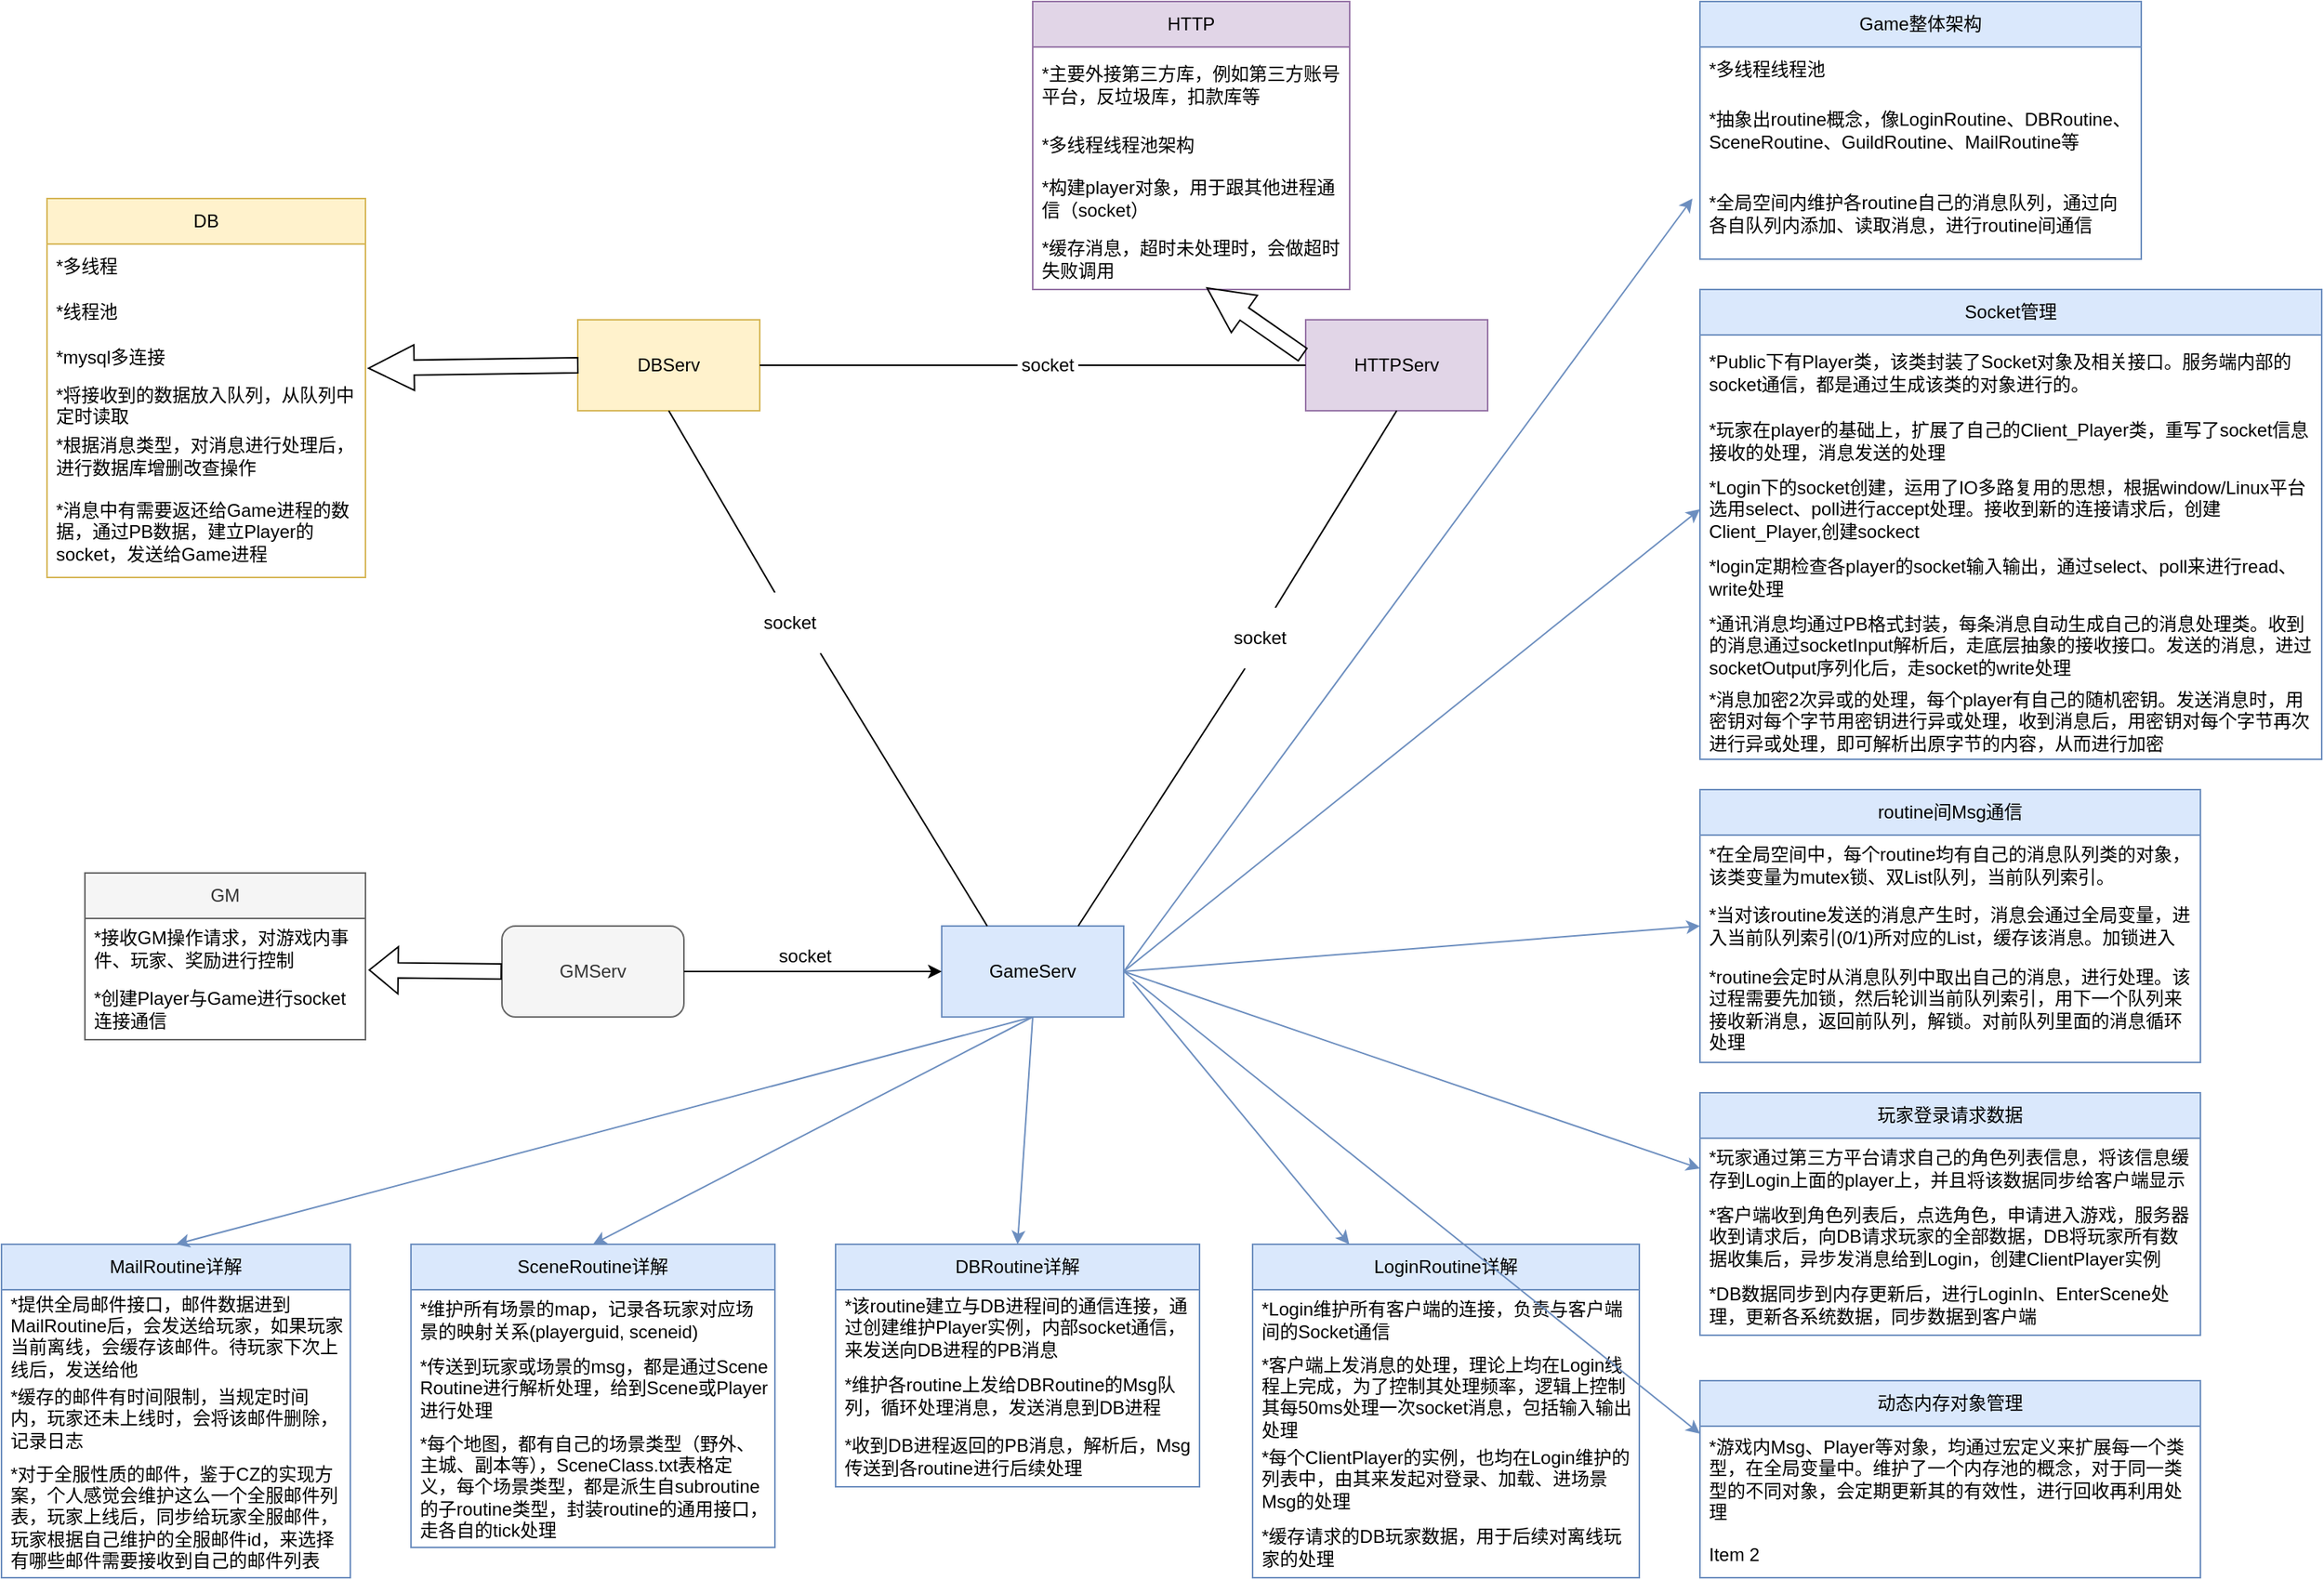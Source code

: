 <mxfile version="20.8.14" type="github">
  <diagram name="第 1 页" id="2zzjvKbSOy1SyM4pG3Pb">
    <mxGraphModel dx="1434" dy="708" grid="1" gridSize="10" guides="1" tooltips="1" connect="1" arrows="1" fold="1" page="1" pageScale="1" pageWidth="827" pageHeight="1169" background="#ffffff" math="0" shadow="0">
      <root>
        <mxCell id="0" />
        <mxCell id="1" parent="0" />
        <mxCell id="Lvl2Drqpu6WyYU6d_-Ae-1" value="GameServ" style="rounded=0;whiteSpace=wrap;html=1;fillColor=#dae8fc;strokeColor=#6c8ebf;" parent="1" vertex="1">
          <mxGeometry x="670" y="630" width="120" height="60" as="geometry" />
        </mxCell>
        <mxCell id="Lvl2Drqpu6WyYU6d_-Ae-2" value="DBServ" style="rounded=0;whiteSpace=wrap;html=1;fillColor=#fff2cc;strokeColor=#d6b656;" parent="1" vertex="1">
          <mxGeometry x="430" y="230" width="120" height="60" as="geometry" />
        </mxCell>
        <mxCell id="Lvl2Drqpu6WyYU6d_-Ae-3" value="HTTPServ" style="rounded=0;whiteSpace=wrap;html=1;fillColor=#e1d5e7;strokeColor=#9673a6;" parent="1" vertex="1">
          <mxGeometry x="910" y="230" width="120" height="60" as="geometry" />
        </mxCell>
        <mxCell id="Lvl2Drqpu6WyYU6d_-Ae-4" value="GMServ" style="rounded=1;whiteSpace=wrap;html=1;fillColor=#f5f5f5;fontColor=#333333;strokeColor=#666666;" parent="1" vertex="1">
          <mxGeometry x="380" y="630" width="120" height="60" as="geometry" />
        </mxCell>
        <mxCell id="Lvl2Drqpu6WyYU6d_-Ae-5" value="" style="endArrow=none;html=1;rounded=0;entryX=0.5;entryY=1;entryDx=0;entryDy=0;exitX=0.25;exitY=0;exitDx=0;exitDy=0;startArrow=none;" parent="1" source="Lvl2Drqpu6WyYU6d_-Ae-9" target="Lvl2Drqpu6WyYU6d_-Ae-2" edge="1">
          <mxGeometry width="50" height="50" relative="1" as="geometry">
            <mxPoint x="390" y="420" as="sourcePoint" />
            <mxPoint x="440" y="370" as="targetPoint" />
          </mxGeometry>
        </mxCell>
        <mxCell id="Lvl2Drqpu6WyYU6d_-Ae-6" value="" style="endArrow=none;html=1;rounded=0;entryX=0;entryY=0.5;entryDx=0;entryDy=0;exitX=1;exitY=0.5;exitDx=0;exitDy=0;startArrow=none;" parent="1" source="Lvl2Drqpu6WyYU6d_-Ae-13" target="Lvl2Drqpu6WyYU6d_-Ae-3" edge="1">
          <mxGeometry width="50" height="50" relative="1" as="geometry">
            <mxPoint x="390" y="420" as="sourcePoint" />
            <mxPoint x="440" y="370" as="targetPoint" />
          </mxGeometry>
        </mxCell>
        <mxCell id="Lvl2Drqpu6WyYU6d_-Ae-7" value="" style="endArrow=none;html=1;rounded=0;entryX=0.5;entryY=1;entryDx=0;entryDy=0;exitX=0.75;exitY=0;exitDx=0;exitDy=0;startArrow=none;" parent="1" source="Lvl2Drqpu6WyYU6d_-Ae-11" target="Lvl2Drqpu6WyYU6d_-Ae-3" edge="1">
          <mxGeometry width="50" height="50" relative="1" as="geometry">
            <mxPoint x="390" y="420" as="sourcePoint" />
            <mxPoint x="440" y="370" as="targetPoint" />
          </mxGeometry>
        </mxCell>
        <mxCell id="Lvl2Drqpu6WyYU6d_-Ae-10" value="" style="endArrow=none;html=1;rounded=0;entryX=1;entryY=1;entryDx=0;entryDy=0;exitX=0.25;exitY=0;exitDx=0;exitDy=0;" parent="1" source="Lvl2Drqpu6WyYU6d_-Ae-1" target="Lvl2Drqpu6WyYU6d_-Ae-9" edge="1">
          <mxGeometry width="50" height="50" relative="1" as="geometry">
            <mxPoint x="384" y="880" as="sourcePoint" />
            <mxPoint x="170" y="140" as="targetPoint" />
          </mxGeometry>
        </mxCell>
        <mxCell id="Lvl2Drqpu6WyYU6d_-Ae-9" value="socket" style="whiteSpace=wrap;html=1;aspect=fixed;strokeColor=none;" parent="1" vertex="1">
          <mxGeometry x="550" y="410" width="40" height="40" as="geometry" />
        </mxCell>
        <mxCell id="Lvl2Drqpu6WyYU6d_-Ae-12" value="socket" style="whiteSpace=wrap;html=1;aspect=fixed;strokeColor=none;" parent="1" vertex="1">
          <mxGeometry x="560" y="630" width="40" height="40" as="geometry" />
        </mxCell>
        <mxCell id="Lvl2Drqpu6WyYU6d_-Ae-14" value="" style="endArrow=none;html=1;rounded=0;exitX=0.75;exitY=0;exitDx=0;exitDy=0;entryX=0.25;entryY=1;entryDx=0;entryDy=0;" parent="1" source="Lvl2Drqpu6WyYU6d_-Ae-1" target="Lvl2Drqpu6WyYU6d_-Ae-11" edge="1">
          <mxGeometry width="50" height="50" relative="1" as="geometry">
            <mxPoint x="444" y="880" as="sourcePoint" />
            <mxPoint x="960" y="380" as="targetPoint" />
          </mxGeometry>
        </mxCell>
        <mxCell id="Lvl2Drqpu6WyYU6d_-Ae-11" value="socket" style="whiteSpace=wrap;html=1;aspect=fixed;strokeColor=none;" parent="1" vertex="1">
          <mxGeometry x="860" y="420" width="40" height="40" as="geometry" />
        </mxCell>
        <mxCell id="Lvl2Drqpu6WyYU6d_-Ae-16" value="" style="endArrow=none;html=1;rounded=0;entryX=0;entryY=0.5;entryDx=0;entryDy=0;exitX=1;exitY=0.5;exitDx=0;exitDy=0;" parent="1" source="Lvl2Drqpu6WyYU6d_-Ae-2" target="Lvl2Drqpu6WyYU6d_-Ae-13" edge="1">
          <mxGeometry width="50" height="50" relative="1" as="geometry">
            <mxPoint x="280" y="160" as="sourcePoint" />
            <mxPoint x="570" y="160" as="targetPoint" />
          </mxGeometry>
        </mxCell>
        <mxCell id="Lvl2Drqpu6WyYU6d_-Ae-13" value="socket" style="whiteSpace=wrap;html=1;aspect=fixed;strokeColor=none;" parent="1" vertex="1">
          <mxGeometry x="720" y="240" width="40" height="40" as="geometry" />
        </mxCell>
        <mxCell id="Lvl2Drqpu6WyYU6d_-Ae-17" value="" style="endArrow=classic;html=1;rounded=0;exitX=1;exitY=0.5;exitDx=0;exitDy=0;entryX=0;entryY=0.5;entryDx=0;entryDy=0;" parent="1" source="Lvl2Drqpu6WyYU6d_-Ae-4" target="Lvl2Drqpu6WyYU6d_-Ae-1" edge="1">
          <mxGeometry width="50" height="50" relative="1" as="geometry">
            <mxPoint x="390" y="720" as="sourcePoint" />
            <mxPoint x="440" y="670" as="targetPoint" />
          </mxGeometry>
        </mxCell>
        <mxCell id="Lvl2Drqpu6WyYU6d_-Ae-18" value="" style="shape=arrow;endArrow=classic;html=1;rounded=0;exitX=0;exitY=0.5;exitDx=0;exitDy=0;entryX=1.01;entryY=0.733;entryDx=0;entryDy=0;entryPerimeter=0;" parent="1" source="Lvl2Drqpu6WyYU6d_-Ae-2" target="Lvl2Drqpu6WyYU6d_-Ae-31" edge="1">
          <mxGeometry width="50" height="50" relative="1" as="geometry">
            <mxPoint x="390" y="320" as="sourcePoint" />
            <mxPoint x="240" y="150" as="targetPoint" />
          </mxGeometry>
        </mxCell>
        <mxCell id="Lvl2Drqpu6WyYU6d_-Ae-20" value="HTTP" style="swimlane;fontStyle=0;childLayout=stackLayout;horizontal=1;startSize=30;horizontalStack=0;resizeParent=1;resizeParentMax=0;resizeLast=0;collapsible=1;marginBottom=0;whiteSpace=wrap;html=1;fillColor=#e1d5e7;strokeColor=#9673a6;" parent="1" vertex="1">
          <mxGeometry x="730" y="20" width="209" height="190" as="geometry">
            <mxRectangle x="1280" y="40" width="60" height="30" as="alternateBounds" />
          </mxGeometry>
        </mxCell>
        <mxCell id="Lvl2Drqpu6WyYU6d_-Ae-21" value="*主要外接第三方库，例如第三方账号平台，反垃圾库，扣款库等" style="text;strokeColor=none;fillColor=none;align=left;verticalAlign=middle;spacingLeft=4;spacingRight=4;overflow=hidden;points=[[0,0.5],[1,0.5]];portConstraint=eastwest;rotatable=0;whiteSpace=wrap;html=1;" parent="Lvl2Drqpu6WyYU6d_-Ae-20" vertex="1">
          <mxGeometry y="30" width="209" height="50" as="geometry" />
        </mxCell>
        <mxCell id="Lvl2Drqpu6WyYU6d_-Ae-22" value="*多线程线程池架构" style="text;strokeColor=none;fillColor=none;align=left;verticalAlign=middle;spacingLeft=4;spacingRight=4;overflow=hidden;points=[[0,0.5],[1,0.5]];portConstraint=eastwest;rotatable=0;whiteSpace=wrap;html=1;" parent="Lvl2Drqpu6WyYU6d_-Ae-20" vertex="1">
          <mxGeometry y="80" width="209" height="30" as="geometry" />
        </mxCell>
        <mxCell id="Lvl2Drqpu6WyYU6d_-Ae-23" value="*构建player对象，用于跟其他进程通信（socket）" style="text;strokeColor=none;fillColor=none;align=left;verticalAlign=middle;spacingLeft=4;spacingRight=4;overflow=hidden;points=[[0,0.5],[1,0.5]];portConstraint=eastwest;rotatable=0;whiteSpace=wrap;html=1;" parent="Lvl2Drqpu6WyYU6d_-Ae-20" vertex="1">
          <mxGeometry y="110" width="209" height="40" as="geometry" />
        </mxCell>
        <mxCell id="Lvl2Drqpu6WyYU6d_-Ae-26" value="*缓存消息，超时未处理时，会做超时失败调用" style="text;strokeColor=none;fillColor=none;align=left;verticalAlign=middle;spacingLeft=4;spacingRight=4;overflow=hidden;points=[[0,0.5],[1,0.5]];portConstraint=eastwest;rotatable=0;whiteSpace=wrap;html=1;fontSize=12;fontFamily=Helvetica;fontColor=default;" parent="Lvl2Drqpu6WyYU6d_-Ae-20" vertex="1">
          <mxGeometry y="150" width="209" height="40" as="geometry" />
        </mxCell>
        <mxCell id="Lvl2Drqpu6WyYU6d_-Ae-28" value="DB" style="swimlane;fontStyle=0;childLayout=stackLayout;horizontal=1;startSize=30;horizontalStack=0;resizeParent=1;resizeParentMax=0;resizeLast=0;collapsible=1;marginBottom=0;whiteSpace=wrap;html=1;strokeColor=#d6b656;fontFamily=Helvetica;fontSize=12;fillColor=#fff2cc;" parent="1" vertex="1">
          <mxGeometry x="80" y="150" width="210" height="250" as="geometry">
            <mxRectangle x="30" y="40" width="60" height="30" as="alternateBounds" />
          </mxGeometry>
        </mxCell>
        <mxCell id="Lvl2Drqpu6WyYU6d_-Ae-29" value="*多线程" style="text;strokeColor=none;fillColor=none;align=left;verticalAlign=middle;spacingLeft=4;spacingRight=4;overflow=hidden;points=[[0,0.5],[1,0.5]];portConstraint=eastwest;rotatable=0;whiteSpace=wrap;html=1;fontSize=12;fontFamily=Helvetica;fontColor=default;" parent="Lvl2Drqpu6WyYU6d_-Ae-28" vertex="1">
          <mxGeometry y="30" width="210" height="30" as="geometry" />
        </mxCell>
        <mxCell id="Lvl2Drqpu6WyYU6d_-Ae-30" value="*线程池" style="text;strokeColor=none;fillColor=none;align=left;verticalAlign=middle;spacingLeft=4;spacingRight=4;overflow=hidden;points=[[0,0.5],[1,0.5]];portConstraint=eastwest;rotatable=0;whiteSpace=wrap;html=1;fontSize=12;fontFamily=Helvetica;fontColor=default;" parent="Lvl2Drqpu6WyYU6d_-Ae-28" vertex="1">
          <mxGeometry y="60" width="210" height="30" as="geometry" />
        </mxCell>
        <mxCell id="Lvl2Drqpu6WyYU6d_-Ae-31" value="*mysql多连接" style="text;strokeColor=none;fillColor=none;align=left;verticalAlign=middle;spacingLeft=4;spacingRight=4;overflow=hidden;points=[[0,0.5],[1,0.5]];portConstraint=eastwest;rotatable=0;whiteSpace=wrap;html=1;fontSize=12;fontFamily=Helvetica;fontColor=default;" parent="Lvl2Drqpu6WyYU6d_-Ae-28" vertex="1">
          <mxGeometry y="90" width="210" height="30" as="geometry" />
        </mxCell>
        <mxCell id="Lvl2Drqpu6WyYU6d_-Ae-32" value="*将接收到的数据放入队列，从队列中定时读取" style="text;strokeColor=none;fillColor=none;align=left;verticalAlign=middle;spacingLeft=4;spacingRight=4;overflow=hidden;points=[[0,0.5],[1,0.5]];portConstraint=eastwest;rotatable=0;whiteSpace=wrap;html=1;fontSize=12;fontFamily=Helvetica;fontColor=default;" parent="Lvl2Drqpu6WyYU6d_-Ae-28" vertex="1">
          <mxGeometry y="120" width="210" height="30" as="geometry" />
        </mxCell>
        <mxCell id="Lvl2Drqpu6WyYU6d_-Ae-34" value="*根据消息类型，对消息进行处理后，进行数据库增删改查操作" style="text;strokeColor=none;fillColor=none;align=left;verticalAlign=middle;spacingLeft=4;spacingRight=4;overflow=hidden;points=[[0,0.5],[1,0.5]];portConstraint=eastwest;rotatable=0;whiteSpace=wrap;html=1;fontSize=12;fontFamily=Helvetica;fontColor=default;" parent="Lvl2Drqpu6WyYU6d_-Ae-28" vertex="1">
          <mxGeometry y="150" width="210" height="40" as="geometry" />
        </mxCell>
        <mxCell id="Lvl2Drqpu6WyYU6d_-Ae-33" value="*消息中有需要返还给Game进程的数据，通过PB数据，建立Player的socket，发送给Game进程" style="text;strokeColor=none;fillColor=none;align=left;verticalAlign=middle;spacingLeft=4;spacingRight=4;overflow=hidden;points=[[0,0.5],[1,0.5]];portConstraint=eastwest;rotatable=0;whiteSpace=wrap;html=1;fontSize=12;fontFamily=Helvetica;fontColor=default;" parent="Lvl2Drqpu6WyYU6d_-Ae-28" vertex="1">
          <mxGeometry y="190" width="210" height="60" as="geometry" />
        </mxCell>
        <mxCell id="Lvl2Drqpu6WyYU6d_-Ae-35" value="" style="shape=arrow;endArrow=classic;html=1;rounded=0;fontFamily=Helvetica;fontSize=12;fontColor=default;entryX=0.55;entryY=0.975;entryDx=0;entryDy=0;entryPerimeter=0;exitX=-0.017;exitY=0.383;exitDx=0;exitDy=0;exitPerimeter=0;" parent="1" source="Lvl2Drqpu6WyYU6d_-Ae-3" target="Lvl2Drqpu6WyYU6d_-Ae-26" edge="1">
          <mxGeometry width="50" height="50" relative="1" as="geometry">
            <mxPoint x="850" y="220" as="sourcePoint" />
            <mxPoint x="900" y="170" as="targetPoint" />
          </mxGeometry>
        </mxCell>
        <mxCell id="Lvl2Drqpu6WyYU6d_-Ae-37" value="Game整体架构" style="swimlane;fontStyle=0;childLayout=stackLayout;horizontal=1;startSize=30;horizontalStack=0;resizeParent=1;resizeParentMax=0;resizeLast=0;collapsible=1;marginBottom=0;whiteSpace=wrap;html=1;strokeColor=#6c8ebf;fontFamily=Helvetica;fontSize=12;fillColor=#dae8fc;" parent="1" vertex="1">
          <mxGeometry x="1170" y="20" width="291" height="170" as="geometry" />
        </mxCell>
        <mxCell id="Lvl2Drqpu6WyYU6d_-Ae-38" value="*多线程线程池" style="text;strokeColor=none;fillColor=none;align=left;verticalAlign=middle;spacingLeft=4;spacingRight=4;overflow=hidden;points=[[0,0.5],[1,0.5]];portConstraint=eastwest;rotatable=0;whiteSpace=wrap;html=1;fontSize=12;fontFamily=Helvetica;fontColor=default;" parent="Lvl2Drqpu6WyYU6d_-Ae-37" vertex="1">
          <mxGeometry y="30" width="291" height="30" as="geometry" />
        </mxCell>
        <mxCell id="Lvl2Drqpu6WyYU6d_-Ae-39" value="*抽象出routine概念，像LoginRoutine、DBRoutine、SceneRoutine、GuildRoutine、MailRoutine等" style="text;strokeColor=none;fillColor=none;align=left;verticalAlign=middle;spacingLeft=4;spacingRight=4;overflow=hidden;points=[[0,0.5],[1,0.5]];portConstraint=eastwest;rotatable=0;whiteSpace=wrap;html=1;fontSize=12;fontFamily=Helvetica;fontColor=default;" parent="Lvl2Drqpu6WyYU6d_-Ae-37" vertex="1">
          <mxGeometry y="60" width="291" height="50" as="geometry" />
        </mxCell>
        <mxCell id="Lvl2Drqpu6WyYU6d_-Ae-40" value="*全局空间内维护各routine自己的消息队列，通过向各自队列内添加、读取消息，进行routine间通信" style="text;strokeColor=none;fillColor=none;align=left;verticalAlign=middle;spacingLeft=4;spacingRight=4;overflow=hidden;points=[[0,0.5],[1,0.5]];portConstraint=eastwest;rotatable=0;whiteSpace=wrap;html=1;fontSize=12;fontFamily=Helvetica;fontColor=default;" parent="Lvl2Drqpu6WyYU6d_-Ae-37" vertex="1">
          <mxGeometry y="110" width="291" height="60" as="geometry" />
        </mxCell>
        <mxCell id="Lvl2Drqpu6WyYU6d_-Ae-41" value="Socket管理" style="swimlane;fontStyle=0;childLayout=stackLayout;horizontal=1;startSize=30;horizontalStack=0;resizeParent=1;resizeParentMax=0;resizeLast=0;collapsible=1;marginBottom=0;whiteSpace=wrap;html=1;strokeColor=#6c8ebf;fontFamily=Helvetica;fontSize=12;fillColor=#dae8fc;" parent="1" vertex="1">
          <mxGeometry x="1170" y="210" width="410" height="310" as="geometry" />
        </mxCell>
        <mxCell id="Lvl2Drqpu6WyYU6d_-Ae-42" value="*Public下有Player类，该类封装了Socket对象及相关接口。服务端内部的socket通信，都是通过生成该类的对象进行的。" style="text;strokeColor=none;fillColor=none;align=left;verticalAlign=middle;spacingLeft=4;spacingRight=4;overflow=hidden;points=[[0,0.5],[1,0.5]];portConstraint=eastwest;rotatable=0;whiteSpace=wrap;html=1;fontSize=12;fontFamily=Helvetica;fontColor=default;" parent="Lvl2Drqpu6WyYU6d_-Ae-41" vertex="1">
          <mxGeometry y="30" width="410" height="50" as="geometry" />
        </mxCell>
        <mxCell id="Lvl2Drqpu6WyYU6d_-Ae-43" value="*玩家在player的基础上，扩展了自己的Client_Player类，重写了socket信息接收的处理，消息发送的处理" style="text;strokeColor=none;fillColor=none;align=left;verticalAlign=middle;spacingLeft=4;spacingRight=4;overflow=hidden;points=[[0,0.5],[1,0.5]];portConstraint=eastwest;rotatable=0;whiteSpace=wrap;html=1;fontSize=12;fontFamily=Helvetica;fontColor=default;" parent="Lvl2Drqpu6WyYU6d_-Ae-41" vertex="1">
          <mxGeometry y="80" width="410" height="40" as="geometry" />
        </mxCell>
        <mxCell id="Lvl2Drqpu6WyYU6d_-Ae-44" value="*Login下的socket创建，运用了IO多路复用的思想，根据window/Linux平台选用select、poll进行accept处理。接收到新的连接请求后，创建Client_Player,创建sockect" style="text;strokeColor=none;fillColor=none;align=left;verticalAlign=middle;spacingLeft=4;spacingRight=4;overflow=hidden;points=[[0,0.5],[1,0.5]];portConstraint=eastwest;rotatable=0;whiteSpace=wrap;html=1;fontSize=12;fontFamily=Helvetica;fontColor=default;" parent="Lvl2Drqpu6WyYU6d_-Ae-41" vertex="1">
          <mxGeometry y="120" width="410" height="50" as="geometry" />
        </mxCell>
        <mxCell id="Lvl2Drqpu6WyYU6d_-Ae-78" value="*login定期检查各player的socket输入输出，通过select、poll来进行read、write处理" style="text;strokeColor=none;fillColor=none;align=left;verticalAlign=middle;spacingLeft=4;spacingRight=4;overflow=hidden;points=[[0,0.5],[1,0.5]];portConstraint=eastwest;rotatable=0;whiteSpace=wrap;html=1;fontSize=12;fontFamily=Helvetica;fontColor=default;" parent="Lvl2Drqpu6WyYU6d_-Ae-41" vertex="1">
          <mxGeometry y="170" width="410" height="40" as="geometry" />
        </mxCell>
        <mxCell id="Lvl2Drqpu6WyYU6d_-Ae-80" value="*通讯消息均通过PB格式封装，每条消息自动生成自己的消息处理类。收到的消息通过socketInput解析后，走底层抽象的接收接口。发送的消息，进过socketOutput序列化后，走socket的write处理" style="text;strokeColor=none;fillColor=none;align=left;verticalAlign=middle;spacingLeft=4;spacingRight=4;overflow=hidden;points=[[0,0.5],[1,0.5]];portConstraint=eastwest;rotatable=0;whiteSpace=wrap;html=1;fontSize=12;fontFamily=Helvetica;fontColor=default;" parent="Lvl2Drqpu6WyYU6d_-Ae-41" vertex="1">
          <mxGeometry y="210" width="410" height="50" as="geometry" />
        </mxCell>
        <mxCell id="Lvl2Drqpu6WyYU6d_-Ae-79" value="*消息加密2次异或的处理，每个player有自己的随机密钥。发送消息时，用密钥对每个字节用密钥进行异或处理，收到消息后，用密钥对每个字节再次进行异或处理，即可解析出原字节的内容，从而进行加密" style="text;strokeColor=none;fillColor=none;align=left;verticalAlign=middle;spacingLeft=4;spacingRight=4;overflow=hidden;points=[[0,0.5],[1,0.5]];portConstraint=eastwest;rotatable=0;whiteSpace=wrap;html=1;fontSize=12;fontFamily=Helvetica;fontColor=default;" parent="Lvl2Drqpu6WyYU6d_-Ae-41" vertex="1">
          <mxGeometry y="260" width="410" height="50" as="geometry" />
        </mxCell>
        <mxCell id="Lvl2Drqpu6WyYU6d_-Ae-45" value="routine间Msg通信" style="swimlane;fontStyle=0;childLayout=stackLayout;horizontal=1;startSize=30;horizontalStack=0;resizeParent=1;resizeParentMax=0;resizeLast=0;collapsible=1;marginBottom=0;whiteSpace=wrap;html=1;strokeColor=#6c8ebf;fontFamily=Helvetica;fontSize=12;fillColor=#dae8fc;" parent="1" vertex="1">
          <mxGeometry x="1170" y="540" width="330" height="180" as="geometry" />
        </mxCell>
        <mxCell id="Lvl2Drqpu6WyYU6d_-Ae-46" value="*在全局空间中，每个routine均有自己的消息队列类的对象，该类变量为mutex锁、双List队列，当前队列索引。" style="text;strokeColor=none;fillColor=none;align=left;verticalAlign=middle;spacingLeft=4;spacingRight=4;overflow=hidden;points=[[0,0.5],[1,0.5]];portConstraint=eastwest;rotatable=0;whiteSpace=wrap;html=1;fontSize=12;fontFamily=Helvetica;fontColor=default;" parent="Lvl2Drqpu6WyYU6d_-Ae-45" vertex="1">
          <mxGeometry y="30" width="330" height="40" as="geometry" />
        </mxCell>
        <mxCell id="Lvl2Drqpu6WyYU6d_-Ae-47" value="*当对该routine发送的消息产生时，消息会通过全局变量，进入当前队列索引(0/1)所对应的List，缓存该消息。加锁进入" style="text;strokeColor=none;fillColor=none;align=left;verticalAlign=middle;spacingLeft=4;spacingRight=4;overflow=hidden;points=[[0,0.5],[1,0.5]];portConstraint=eastwest;rotatable=0;whiteSpace=wrap;html=1;fontSize=12;fontFamily=Helvetica;fontColor=default;" parent="Lvl2Drqpu6WyYU6d_-Ae-45" vertex="1">
          <mxGeometry y="70" width="330" height="40" as="geometry" />
        </mxCell>
        <mxCell id="Lvl2Drqpu6WyYU6d_-Ae-48" value="*routine会定时从消息队列中取出自己的消息，进行处理。该过程需要先加锁，然后轮训当前队列索引，用下一个队列来接收新消息，返回前队列，解锁。对前队列里面的消息循环处理" style="text;strokeColor=none;fillColor=none;align=left;verticalAlign=middle;spacingLeft=4;spacingRight=4;overflow=hidden;points=[[0,0.5],[1,0.5]];portConstraint=eastwest;rotatable=0;whiteSpace=wrap;html=1;fontSize=12;fontFamily=Helvetica;fontColor=default;" parent="Lvl2Drqpu6WyYU6d_-Ae-45" vertex="1">
          <mxGeometry y="110" width="330" height="70" as="geometry" />
        </mxCell>
        <mxCell id="Lvl2Drqpu6WyYU6d_-Ae-49" value="玩家登录请求数据" style="swimlane;fontStyle=0;childLayout=stackLayout;horizontal=1;startSize=30;horizontalStack=0;resizeParent=1;resizeParentMax=0;resizeLast=0;collapsible=1;marginBottom=0;whiteSpace=wrap;html=1;strokeColor=#6c8ebf;fontFamily=Helvetica;fontSize=12;fillColor=#dae8fc;" parent="1" vertex="1">
          <mxGeometry x="1170" y="740" width="330" height="160" as="geometry" />
        </mxCell>
        <mxCell id="Lvl2Drqpu6WyYU6d_-Ae-50" value="*玩家通过第三方平台请求自己的角色列表信息，将该信息缓存到Login上面的player上，并且将该数据同步给客户端显示" style="text;strokeColor=none;fillColor=none;align=left;verticalAlign=middle;spacingLeft=4;spacingRight=4;overflow=hidden;points=[[0,0.5],[1,0.5]];portConstraint=eastwest;rotatable=0;whiteSpace=wrap;html=1;fontSize=12;fontFamily=Helvetica;fontColor=default;" parent="Lvl2Drqpu6WyYU6d_-Ae-49" vertex="1">
          <mxGeometry y="30" width="330" height="40" as="geometry" />
        </mxCell>
        <mxCell id="Lvl2Drqpu6WyYU6d_-Ae-51" value="*客户端收到角色列表后，点选角色，申请进入游戏，服务器收到请求后，向DB请求玩家的全部数据，DB将玩家所有数据收集后，异步发消息给到Login，创建ClientPlayer实例" style="text;strokeColor=none;fillColor=none;align=left;verticalAlign=middle;spacingLeft=4;spacingRight=4;overflow=hidden;points=[[0,0.5],[1,0.5]];portConstraint=eastwest;rotatable=0;whiteSpace=wrap;html=1;fontSize=12;fontFamily=Helvetica;fontColor=default;" parent="Lvl2Drqpu6WyYU6d_-Ae-49" vertex="1">
          <mxGeometry y="70" width="330" height="50" as="geometry" />
        </mxCell>
        <mxCell id="Lvl2Drqpu6WyYU6d_-Ae-52" value="*DB数据同步到内存更新后，进行LoginIn、EnterScene处理，更新各系统数据，同步数据到客户端" style="text;strokeColor=none;fillColor=none;align=left;verticalAlign=middle;spacingLeft=4;spacingRight=4;overflow=hidden;points=[[0,0.5],[1,0.5]];portConstraint=eastwest;rotatable=0;whiteSpace=wrap;html=1;fontSize=12;fontFamily=Helvetica;fontColor=default;" parent="Lvl2Drqpu6WyYU6d_-Ae-49" vertex="1">
          <mxGeometry y="120" width="330" height="40" as="geometry" />
        </mxCell>
        <mxCell id="Lvl2Drqpu6WyYU6d_-Ae-53" value="动态内存对象管理" style="swimlane;fontStyle=0;childLayout=stackLayout;horizontal=1;startSize=30;horizontalStack=0;resizeParent=1;resizeParentMax=0;resizeLast=0;collapsible=1;marginBottom=0;whiteSpace=wrap;html=1;strokeColor=#6c8ebf;fontFamily=Helvetica;fontSize=12;fillColor=#dae8fc;" parent="1" vertex="1">
          <mxGeometry x="1170" y="930" width="330" height="130" as="geometry" />
        </mxCell>
        <mxCell id="Lvl2Drqpu6WyYU6d_-Ae-54" value="*游戏内Msg、Player等对象，均通过宏定义来扩展每一个类型，在全局变量中。维护了一个内存池的概念，对于同一类型的不同对象，会定期更新其的有效性，进行回收再利用处理" style="text;strokeColor=none;fillColor=none;align=left;verticalAlign=middle;spacingLeft=4;spacingRight=4;overflow=hidden;points=[[0,0.5],[1,0.5]];portConstraint=eastwest;rotatable=0;whiteSpace=wrap;html=1;fontSize=12;fontFamily=Helvetica;fontColor=default;" parent="Lvl2Drqpu6WyYU6d_-Ae-53" vertex="1">
          <mxGeometry y="30" width="330" height="70" as="geometry" />
        </mxCell>
        <mxCell id="Lvl2Drqpu6WyYU6d_-Ae-55" value="Item 2" style="text;strokeColor=none;fillColor=none;align=left;verticalAlign=middle;spacingLeft=4;spacingRight=4;overflow=hidden;points=[[0,0.5],[1,0.5]];portConstraint=eastwest;rotatable=0;whiteSpace=wrap;html=1;fontSize=12;fontFamily=Helvetica;fontColor=default;" parent="Lvl2Drqpu6WyYU6d_-Ae-53" vertex="1">
          <mxGeometry y="100" width="330" height="30" as="geometry" />
        </mxCell>
        <mxCell id="Lvl2Drqpu6WyYU6d_-Ae-57" value="GM" style="swimlane;fontStyle=0;childLayout=stackLayout;horizontal=1;startSize=30;horizontalStack=0;resizeParent=1;resizeParentMax=0;resizeLast=0;collapsible=1;marginBottom=0;whiteSpace=wrap;html=1;strokeColor=#666666;fontFamily=Helvetica;fontSize=12;fontColor=#333333;fillColor=#f5f5f5;" parent="1" vertex="1">
          <mxGeometry x="105" y="595" width="185" height="110" as="geometry" />
        </mxCell>
        <mxCell id="Lvl2Drqpu6WyYU6d_-Ae-58" value="*接收GM操作请求，对游戏内事件、玩家、奖励进行控制" style="text;strokeColor=none;fillColor=none;align=left;verticalAlign=middle;spacingLeft=4;spacingRight=4;overflow=hidden;points=[[0,0.5],[1,0.5]];portConstraint=eastwest;rotatable=0;whiteSpace=wrap;html=1;fontSize=12;fontFamily=Helvetica;fontColor=default;" parent="Lvl2Drqpu6WyYU6d_-Ae-57" vertex="1">
          <mxGeometry y="30" width="185" height="40" as="geometry" />
        </mxCell>
        <mxCell id="Lvl2Drqpu6WyYU6d_-Ae-59" value="*创建Player与Game进行socket连接通信" style="text;strokeColor=none;fillColor=none;align=left;verticalAlign=middle;spacingLeft=4;spacingRight=4;overflow=hidden;points=[[0,0.5],[1,0.5]];portConstraint=eastwest;rotatable=0;whiteSpace=wrap;html=1;fontSize=12;fontFamily=Helvetica;fontColor=default;" parent="Lvl2Drqpu6WyYU6d_-Ae-57" vertex="1">
          <mxGeometry y="70" width="185" height="40" as="geometry" />
        </mxCell>
        <mxCell id="Lvl2Drqpu6WyYU6d_-Ae-61" value="" style="shape=flexArrow;endArrow=classic;html=1;rounded=0;fontFamily=Helvetica;fontSize=12;fontColor=default;startSize=30;exitX=0;exitY=0.5;exitDx=0;exitDy=0;entryX=1.011;entryY=0.85;entryDx=0;entryDy=0;entryPerimeter=0;" parent="1" source="Lvl2Drqpu6WyYU6d_-Ae-4" target="Lvl2Drqpu6WyYU6d_-Ae-58" edge="1">
          <mxGeometry width="50" height="50" relative="1" as="geometry">
            <mxPoint x="410" y="510" as="sourcePoint" />
            <mxPoint x="210" y="660" as="targetPoint" />
          </mxGeometry>
        </mxCell>
        <mxCell id="Lvl2Drqpu6WyYU6d_-Ae-62" value="LoginRoutine详解" style="swimlane;fontStyle=0;childLayout=stackLayout;horizontal=1;startSize=30;horizontalStack=0;resizeParent=1;resizeParentMax=0;resizeLast=0;collapsible=1;marginBottom=0;whiteSpace=wrap;html=1;strokeColor=#6c8ebf;fontFamily=Helvetica;fontSize=12;fillColor=#dae8fc;" parent="1" vertex="1">
          <mxGeometry x="875" y="840" width="255" height="220" as="geometry" />
        </mxCell>
        <mxCell id="Lvl2Drqpu6WyYU6d_-Ae-63" value="*Login维护所有客户端的连接，负责与客户端间的Socket通信" style="text;strokeColor=none;fillColor=none;align=left;verticalAlign=middle;spacingLeft=4;spacingRight=4;overflow=hidden;points=[[0,0.5],[1,0.5]];portConstraint=eastwest;rotatable=0;whiteSpace=wrap;html=1;fontSize=12;fontFamily=Helvetica;fontColor=default;" parent="Lvl2Drqpu6WyYU6d_-Ae-62" vertex="1">
          <mxGeometry y="30" width="255" height="40" as="geometry" />
        </mxCell>
        <mxCell id="Lvl2Drqpu6WyYU6d_-Ae-64" value="*客户端上发消息的处理，理论上均在Login线程上完成，为了控制其处理频率，逻辑上控制其每50ms处理一次socket消息，包括输入输出处理" style="text;strokeColor=none;fillColor=none;align=left;verticalAlign=middle;spacingLeft=4;spacingRight=4;overflow=hidden;points=[[0,0.5],[1,0.5]];portConstraint=eastwest;rotatable=0;whiteSpace=wrap;html=1;fontSize=12;fontFamily=Helvetica;fontColor=default;" parent="Lvl2Drqpu6WyYU6d_-Ae-62" vertex="1">
          <mxGeometry y="70" width="255" height="60" as="geometry" />
        </mxCell>
        <mxCell id="Lvl2Drqpu6WyYU6d_-Ae-65" value="*每个ClientPlayer的实例，也均在Login维护的列表中，由其来发起对登录、加载、进场景Msg的处理" style="text;strokeColor=none;fillColor=none;align=left;verticalAlign=middle;spacingLeft=4;spacingRight=4;overflow=hidden;points=[[0,0.5],[1,0.5]];portConstraint=eastwest;rotatable=0;whiteSpace=wrap;html=1;fontSize=12;fontFamily=Helvetica;fontColor=default;" parent="Lvl2Drqpu6WyYU6d_-Ae-62" vertex="1">
          <mxGeometry y="130" width="255" height="50" as="geometry" />
        </mxCell>
        <mxCell id="Yj9RLWytKUJUargRE9Hu-1" value="*缓存请求的DB玩家数据，用于后续对离线玩家的处理" style="text;strokeColor=none;fillColor=none;align=left;verticalAlign=middle;spacingLeft=4;spacingRight=4;overflow=hidden;points=[[0,0.5],[1,0.5]];portConstraint=eastwest;rotatable=0;whiteSpace=wrap;html=1;" vertex="1" parent="Lvl2Drqpu6WyYU6d_-Ae-62">
          <mxGeometry y="180" width="255" height="40" as="geometry" />
        </mxCell>
        <mxCell id="Lvl2Drqpu6WyYU6d_-Ae-66" value="DBRoutine详解" style="swimlane;fontStyle=0;childLayout=stackLayout;horizontal=1;startSize=30;horizontalStack=0;resizeParent=1;resizeParentMax=0;resizeLast=0;collapsible=1;marginBottom=0;whiteSpace=wrap;html=1;strokeColor=#6c8ebf;fontFamily=Helvetica;fontSize=12;fillColor=#dae8fc;" parent="1" vertex="1">
          <mxGeometry x="600" y="840" width="240" height="160" as="geometry" />
        </mxCell>
        <mxCell id="Lvl2Drqpu6WyYU6d_-Ae-67" value="*该routine建立与DB进程间的通信连接，通过创建维护Player实例，内部socket通信，来发送向DB进程的PB消息" style="text;strokeColor=none;fillColor=none;align=left;verticalAlign=middle;spacingLeft=4;spacingRight=4;overflow=hidden;points=[[0,0.5],[1,0.5]];portConstraint=eastwest;rotatable=0;whiteSpace=wrap;html=1;fontSize=12;fontFamily=Helvetica;fontColor=default;" parent="Lvl2Drqpu6WyYU6d_-Ae-66" vertex="1">
          <mxGeometry y="30" width="240" height="50" as="geometry" />
        </mxCell>
        <mxCell id="Lvl2Drqpu6WyYU6d_-Ae-69" value="*维护各routine上发给DBRoutine的Msg队列，循环处理消息，发送消息到DB进程" style="text;strokeColor=none;fillColor=none;align=left;verticalAlign=middle;spacingLeft=4;spacingRight=4;overflow=hidden;points=[[0,0.5],[1,0.5]];portConstraint=eastwest;rotatable=0;whiteSpace=wrap;html=1;fontSize=12;fontFamily=Helvetica;fontColor=default;" parent="Lvl2Drqpu6WyYU6d_-Ae-66" vertex="1">
          <mxGeometry y="80" width="240" height="40" as="geometry" />
        </mxCell>
        <mxCell id="Lvl2Drqpu6WyYU6d_-Ae-68" value="*收到DB进程返回的PB消息，解析后，Msg传送到各routine进行后续处理" style="text;strokeColor=none;fillColor=none;align=left;verticalAlign=middle;spacingLeft=4;spacingRight=4;overflow=hidden;points=[[0,0.5],[1,0.5]];portConstraint=eastwest;rotatable=0;whiteSpace=wrap;html=1;fontSize=12;fontFamily=Helvetica;fontColor=default;" parent="Lvl2Drqpu6WyYU6d_-Ae-66" vertex="1">
          <mxGeometry y="120" width="240" height="40" as="geometry" />
        </mxCell>
        <mxCell id="Lvl2Drqpu6WyYU6d_-Ae-70" value="SceneRoutine详解" style="swimlane;fontStyle=0;childLayout=stackLayout;horizontal=1;startSize=30;horizontalStack=0;resizeParent=1;resizeParentMax=0;resizeLast=0;collapsible=1;marginBottom=0;whiteSpace=wrap;html=1;strokeColor=#6c8ebf;fontFamily=Helvetica;fontSize=12;fillColor=#dae8fc;" parent="1" vertex="1">
          <mxGeometry x="320" y="840" width="240" height="200" as="geometry" />
        </mxCell>
        <mxCell id="Lvl2Drqpu6WyYU6d_-Ae-71" value="*维护所有场景的map，记录各玩家对应场景的映射关系(playerguid, sceneid)" style="text;strokeColor=none;fillColor=none;align=left;verticalAlign=middle;spacingLeft=4;spacingRight=4;overflow=hidden;points=[[0,0.5],[1,0.5]];portConstraint=eastwest;rotatable=0;whiteSpace=wrap;html=1;fontSize=12;fontFamily=Helvetica;fontColor=default;" parent="Lvl2Drqpu6WyYU6d_-Ae-70" vertex="1">
          <mxGeometry y="30" width="240" height="40" as="geometry" />
        </mxCell>
        <mxCell id="Lvl2Drqpu6WyYU6d_-Ae-72" value="*传送到玩家或场景的msg，都是通过Scene Routine进行解析处理，给到Scene或Player进行处理" style="text;strokeColor=none;fillColor=none;align=left;verticalAlign=middle;spacingLeft=4;spacingRight=4;overflow=hidden;points=[[0,0.5],[1,0.5]];portConstraint=eastwest;rotatable=0;whiteSpace=wrap;html=1;fontSize=12;fontFamily=Helvetica;fontColor=default;" parent="Lvl2Drqpu6WyYU6d_-Ae-70" vertex="1">
          <mxGeometry y="70" width="240" height="50" as="geometry" />
        </mxCell>
        <mxCell id="Lvl2Drqpu6WyYU6d_-Ae-73" value="*每个地图，都有自己的场景类型（野外、主城、副本等），SceneClass.txt表格定义，每个场景类型，都是派生自subroutine的子routine类型，封装routine的通用接口，走各自的tick处理" style="text;strokeColor=none;fillColor=none;align=left;verticalAlign=middle;spacingLeft=4;spacingRight=4;overflow=hidden;points=[[0,0.5],[1,0.5]];portConstraint=eastwest;rotatable=0;whiteSpace=wrap;html=1;fontSize=12;fontFamily=Helvetica;fontColor=default;" parent="Lvl2Drqpu6WyYU6d_-Ae-70" vertex="1">
          <mxGeometry y="120" width="240" height="80" as="geometry" />
        </mxCell>
        <mxCell id="Lvl2Drqpu6WyYU6d_-Ae-74" value="MailRoutine详解" style="swimlane;fontStyle=0;childLayout=stackLayout;horizontal=1;startSize=30;horizontalStack=0;resizeParent=1;resizeParentMax=0;resizeLast=0;collapsible=1;marginBottom=0;whiteSpace=wrap;html=1;strokeColor=#6c8ebf;fontFamily=Helvetica;fontSize=12;fillColor=#dae8fc;" parent="1" vertex="1">
          <mxGeometry x="50" y="840" width="230" height="220" as="geometry" />
        </mxCell>
        <mxCell id="Lvl2Drqpu6WyYU6d_-Ae-75" value="*提供全局邮件接口，邮件数据进到MailRoutine后，会发送给玩家，如果玩家当前离线，会缓存该邮件。待玩家下次上线后，发送给他" style="text;strokeColor=none;fillColor=none;align=left;verticalAlign=middle;spacingLeft=4;spacingRight=4;overflow=hidden;points=[[0,0.5],[1,0.5]];portConstraint=eastwest;rotatable=0;whiteSpace=wrap;html=1;fontSize=12;fontFamily=Helvetica;fontColor=default;" parent="Lvl2Drqpu6WyYU6d_-Ae-74" vertex="1">
          <mxGeometry y="30" width="230" height="60" as="geometry" />
        </mxCell>
        <mxCell id="Lvl2Drqpu6WyYU6d_-Ae-76" value="*缓存的邮件有时间限制，当规定时间内，玩家还未上线时，会将该邮件删除，记录日志" style="text;strokeColor=none;fillColor=none;align=left;verticalAlign=middle;spacingLeft=4;spacingRight=4;overflow=hidden;points=[[0,0.5],[1,0.5]];portConstraint=eastwest;rotatable=0;whiteSpace=wrap;html=1;fontSize=12;fontFamily=Helvetica;fontColor=default;" parent="Lvl2Drqpu6WyYU6d_-Ae-74" vertex="1">
          <mxGeometry y="90" width="230" height="50" as="geometry" />
        </mxCell>
        <mxCell id="Lvl2Drqpu6WyYU6d_-Ae-77" value="*对于全服性质的邮件，鉴于CZ的实现方案，个人感觉会维护这么一个全服邮件列表，玩家上线后，同步给玩家全服邮件，玩家根据自己维护的全服邮件id，来选择有哪些邮件需要接收到自己的邮件列表" style="text;strokeColor=none;fillColor=none;align=left;verticalAlign=middle;spacingLeft=4;spacingRight=4;overflow=hidden;points=[[0,0.5],[1,0.5]];portConstraint=eastwest;rotatable=0;whiteSpace=wrap;html=1;fontSize=12;fontFamily=Helvetica;fontColor=default;" parent="Lvl2Drqpu6WyYU6d_-Ae-74" vertex="1">
          <mxGeometry y="140" width="230" height="80" as="geometry" />
        </mxCell>
        <mxCell id="Yj9RLWytKUJUargRE9Hu-3" value="" style="endArrow=classic;html=1;rounded=0;fontFamily=Helvetica;fontSize=12;fontColor=default;entryX=-0.017;entryY=0.333;entryDx=0;entryDy=0;entryPerimeter=0;exitX=1;exitY=0.5;exitDx=0;exitDy=0;fillColor=#dae8fc;strokeColor=#6c8ebf;" edge="1" parent="1" source="Lvl2Drqpu6WyYU6d_-Ae-1" target="Lvl2Drqpu6WyYU6d_-Ae-40">
          <mxGeometry width="50" height="50" relative="1" as="geometry">
            <mxPoint x="800" y="380" as="sourcePoint" />
            <mxPoint x="850" y="330" as="targetPoint" />
          </mxGeometry>
        </mxCell>
        <mxCell id="Yj9RLWytKUJUargRE9Hu-4" value="" style="endArrow=classic;html=1;rounded=0;fontFamily=Helvetica;fontSize=12;fontColor=default;entryX=0;entryY=0.5;entryDx=0;entryDy=0;exitX=1;exitY=0.5;exitDx=0;exitDy=0;fillColor=#dae8fc;strokeColor=#6c8ebf;" edge="1" parent="1" source="Lvl2Drqpu6WyYU6d_-Ae-1" target="Lvl2Drqpu6WyYU6d_-Ae-44">
          <mxGeometry width="50" height="50" relative="1" as="geometry">
            <mxPoint x="800" y="640" as="sourcePoint" />
            <mxPoint x="1175.053" y="159.98" as="targetPoint" />
          </mxGeometry>
        </mxCell>
        <mxCell id="Yj9RLWytKUJUargRE9Hu-5" value="" style="endArrow=classic;html=1;rounded=0;fontFamily=Helvetica;fontSize=12;fontColor=default;entryX=0;entryY=0.5;entryDx=0;entryDy=0;exitX=1;exitY=0.5;exitDx=0;exitDy=0;fillColor=#dae8fc;strokeColor=#6c8ebf;" edge="1" parent="1" source="Lvl2Drqpu6WyYU6d_-Ae-1" target="Lvl2Drqpu6WyYU6d_-Ae-47">
          <mxGeometry width="50" height="50" relative="1" as="geometry">
            <mxPoint x="810" y="650" as="sourcePoint" />
            <mxPoint x="1185.053" y="169.98" as="targetPoint" />
          </mxGeometry>
        </mxCell>
        <mxCell id="Yj9RLWytKUJUargRE9Hu-6" value="" style="endArrow=classic;html=1;rounded=0;fontFamily=Helvetica;fontSize=12;fontColor=default;entryX=0;entryY=0.5;entryDx=0;entryDy=0;fillColor=#dae8fc;strokeColor=#6c8ebf;" edge="1" parent="1" target="Lvl2Drqpu6WyYU6d_-Ae-50">
          <mxGeometry width="50" height="50" relative="1" as="geometry">
            <mxPoint x="790" y="660" as="sourcePoint" />
            <mxPoint x="1180" y="640" as="targetPoint" />
          </mxGeometry>
        </mxCell>
        <mxCell id="Yj9RLWytKUJUargRE9Hu-7" value="" style="endArrow=classic;html=1;rounded=0;fontFamily=Helvetica;fontSize=12;fontColor=default;entryX=0;entryY=0.071;entryDx=0;entryDy=0;fillColor=#dae8fc;strokeColor=#6c8ebf;entryPerimeter=0;exitX=1;exitY=0.5;exitDx=0;exitDy=0;" edge="1" parent="1" source="Lvl2Drqpu6WyYU6d_-Ae-1" target="Lvl2Drqpu6WyYU6d_-Ae-54">
          <mxGeometry width="50" height="50" relative="1" as="geometry">
            <mxPoint x="800" y="670" as="sourcePoint" />
            <mxPoint x="1180" y="800" as="targetPoint" />
          </mxGeometry>
        </mxCell>
        <mxCell id="Yj9RLWytKUJUargRE9Hu-8" value="" style="endArrow=classic;html=1;rounded=0;fontFamily=Helvetica;fontSize=12;fontColor=default;entryX=0.25;entryY=0;entryDx=0;entryDy=0;fillColor=#dae8fc;strokeColor=#6c8ebf;exitX=1.05;exitY=0.617;exitDx=0;exitDy=0;exitPerimeter=0;" edge="1" parent="1" source="Lvl2Drqpu6WyYU6d_-Ae-1" target="Lvl2Drqpu6WyYU6d_-Ae-62">
          <mxGeometry width="50" height="50" relative="1" as="geometry">
            <mxPoint x="800" y="670" as="sourcePoint" />
            <mxPoint x="1180" y="974.97" as="targetPoint" />
          </mxGeometry>
        </mxCell>
        <mxCell id="Yj9RLWytKUJUargRE9Hu-9" value="" style="endArrow=classic;html=1;rounded=0;fontFamily=Helvetica;fontSize=12;fontColor=default;entryX=0.5;entryY=0;entryDx=0;entryDy=0;fillColor=#dae8fc;strokeColor=#6c8ebf;exitX=0.5;exitY=1;exitDx=0;exitDy=0;" edge="1" parent="1" source="Lvl2Drqpu6WyYU6d_-Ae-1" target="Lvl2Drqpu6WyYU6d_-Ae-66">
          <mxGeometry width="50" height="50" relative="1" as="geometry">
            <mxPoint x="806" y="677.02" as="sourcePoint" />
            <mxPoint x="948.75" y="850" as="targetPoint" />
          </mxGeometry>
        </mxCell>
        <mxCell id="Yj9RLWytKUJUargRE9Hu-10" value="" style="endArrow=classic;html=1;rounded=0;fontFamily=Helvetica;fontSize=12;fontColor=default;entryX=0.5;entryY=0;entryDx=0;entryDy=0;fillColor=#dae8fc;strokeColor=#6c8ebf;" edge="1" parent="1" target="Lvl2Drqpu6WyYU6d_-Ae-70">
          <mxGeometry width="50" height="50" relative="1" as="geometry">
            <mxPoint x="730" y="690" as="sourcePoint" />
            <mxPoint x="730" y="850" as="targetPoint" />
          </mxGeometry>
        </mxCell>
        <mxCell id="Yj9RLWytKUJUargRE9Hu-11" value="" style="endArrow=classic;html=1;rounded=0;fontFamily=Helvetica;fontSize=12;fontColor=default;entryX=0.5;entryY=0;entryDx=0;entryDy=0;fillColor=#dae8fc;strokeColor=#6c8ebf;" edge="1" parent="1" target="Lvl2Drqpu6WyYU6d_-Ae-74">
          <mxGeometry width="50" height="50" relative="1" as="geometry">
            <mxPoint x="730" y="690" as="sourcePoint" />
            <mxPoint x="450" y="850" as="targetPoint" />
          </mxGeometry>
        </mxCell>
      </root>
    </mxGraphModel>
  </diagram>
</mxfile> 
